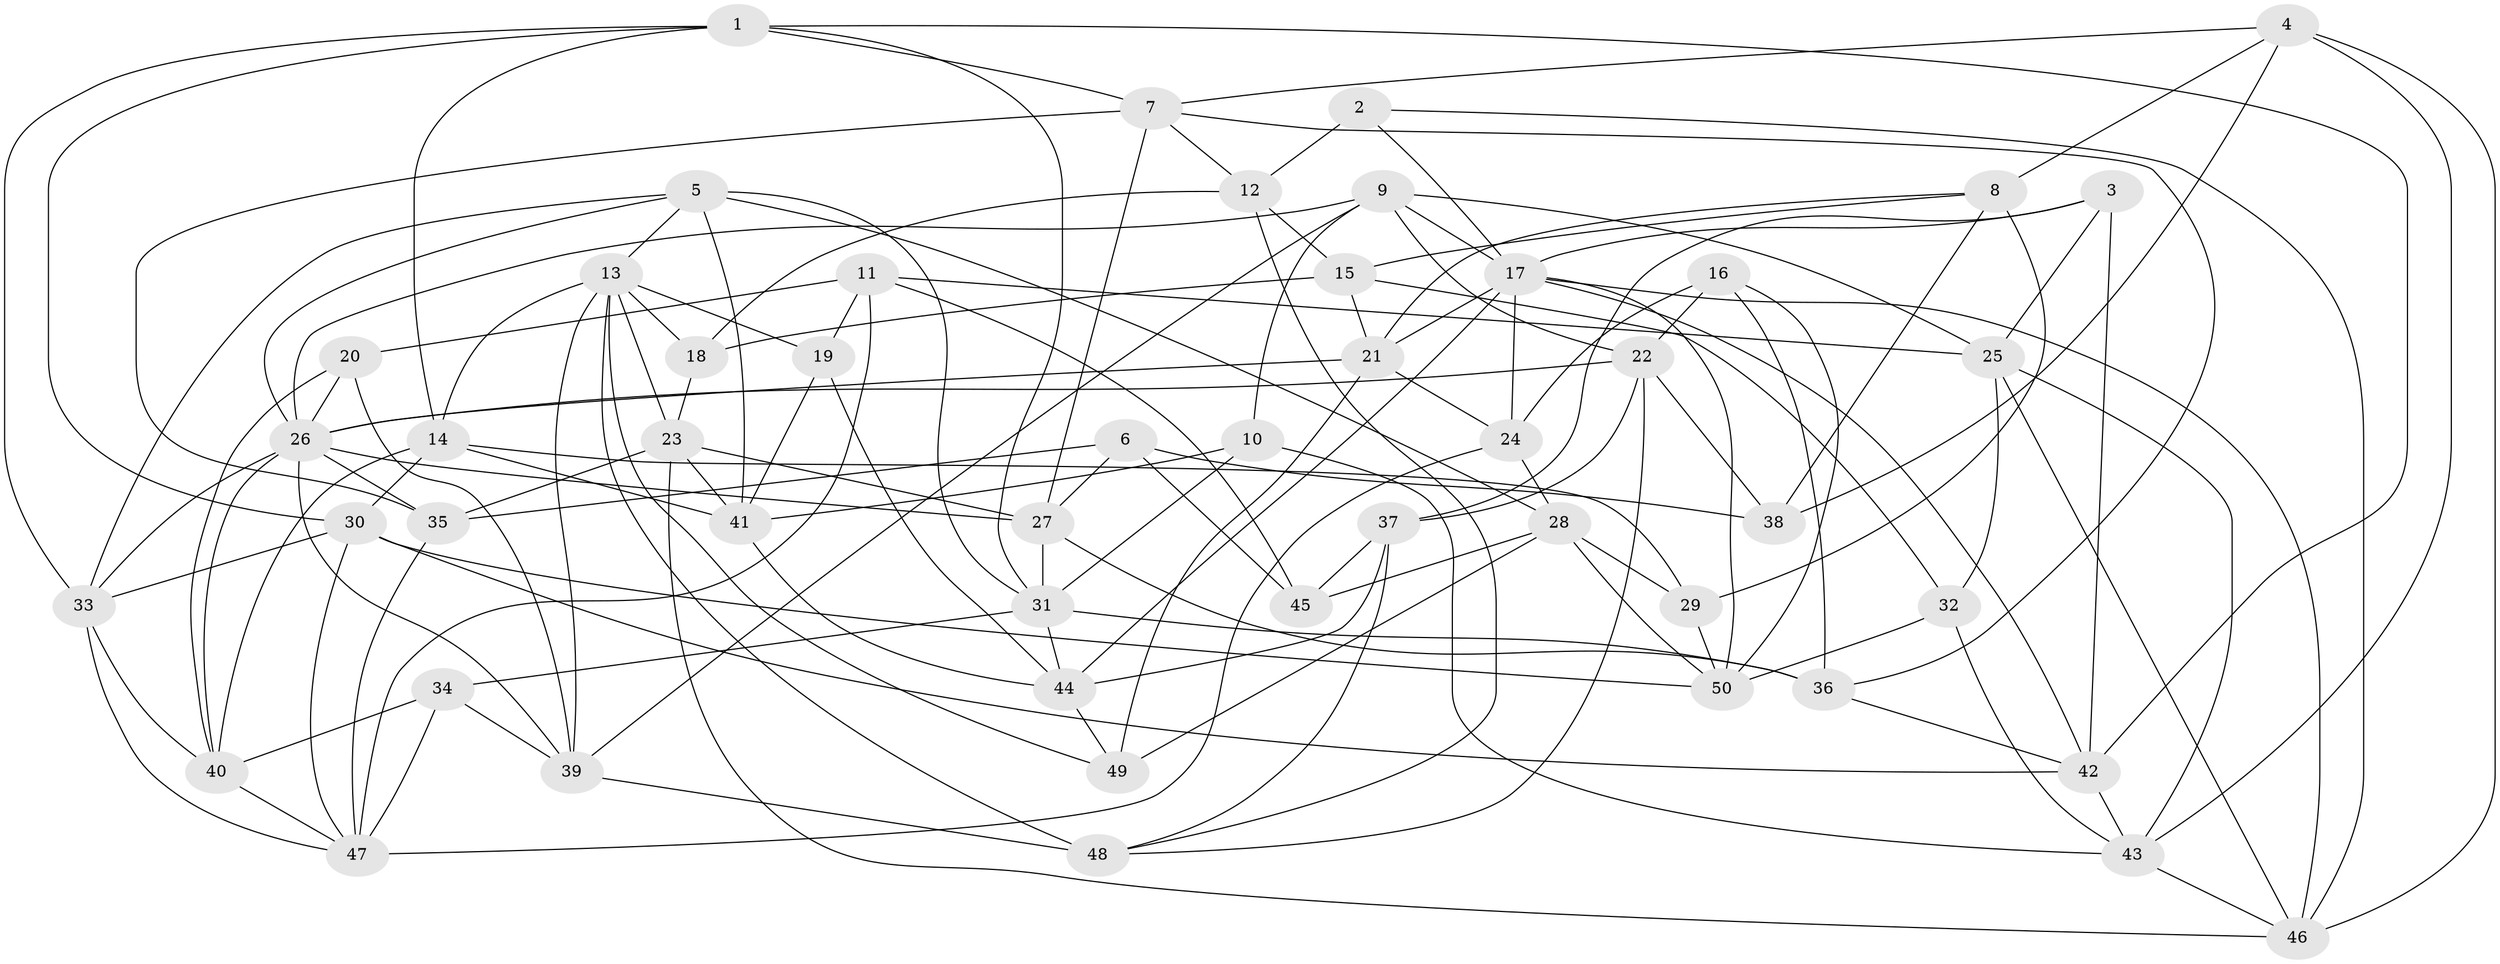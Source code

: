 // original degree distribution, {4: 1.0}
// Generated by graph-tools (version 1.1) at 2025/38/03/04/25 23:38:19]
// undirected, 50 vertices, 136 edges
graph export_dot {
  node [color=gray90,style=filled];
  1;
  2;
  3;
  4;
  5;
  6;
  7;
  8;
  9;
  10;
  11;
  12;
  13;
  14;
  15;
  16;
  17;
  18;
  19;
  20;
  21;
  22;
  23;
  24;
  25;
  26;
  27;
  28;
  29;
  30;
  31;
  32;
  33;
  34;
  35;
  36;
  37;
  38;
  39;
  40;
  41;
  42;
  43;
  44;
  45;
  46;
  47;
  48;
  49;
  50;
  1 -- 7 [weight=1.0];
  1 -- 14 [weight=1.0];
  1 -- 30 [weight=1.0];
  1 -- 31 [weight=1.0];
  1 -- 33 [weight=1.0];
  1 -- 42 [weight=1.0];
  2 -- 12 [weight=2.0];
  2 -- 17 [weight=1.0];
  2 -- 46 [weight=1.0];
  3 -- 17 [weight=1.0];
  3 -- 25 [weight=1.0];
  3 -- 37 [weight=1.0];
  3 -- 42 [weight=1.0];
  4 -- 7 [weight=1.0];
  4 -- 8 [weight=2.0];
  4 -- 38 [weight=1.0];
  4 -- 43 [weight=1.0];
  4 -- 46 [weight=1.0];
  5 -- 13 [weight=1.0];
  5 -- 26 [weight=1.0];
  5 -- 28 [weight=1.0];
  5 -- 31 [weight=1.0];
  5 -- 33 [weight=1.0];
  5 -- 41 [weight=1.0];
  6 -- 27 [weight=1.0];
  6 -- 35 [weight=2.0];
  6 -- 38 [weight=1.0];
  6 -- 45 [weight=2.0];
  7 -- 12 [weight=1.0];
  7 -- 27 [weight=1.0];
  7 -- 35 [weight=1.0];
  7 -- 36 [weight=1.0];
  8 -- 15 [weight=1.0];
  8 -- 21 [weight=1.0];
  8 -- 29 [weight=1.0];
  8 -- 38 [weight=1.0];
  9 -- 10 [weight=1.0];
  9 -- 17 [weight=1.0];
  9 -- 22 [weight=1.0];
  9 -- 25 [weight=1.0];
  9 -- 26 [weight=1.0];
  9 -- 39 [weight=1.0];
  10 -- 31 [weight=1.0];
  10 -- 41 [weight=1.0];
  10 -- 43 [weight=1.0];
  11 -- 19 [weight=1.0];
  11 -- 20 [weight=1.0];
  11 -- 25 [weight=1.0];
  11 -- 45 [weight=1.0];
  11 -- 47 [weight=2.0];
  12 -- 15 [weight=1.0];
  12 -- 18 [weight=1.0];
  12 -- 48 [weight=1.0];
  13 -- 14 [weight=1.0];
  13 -- 18 [weight=2.0];
  13 -- 19 [weight=1.0];
  13 -- 23 [weight=1.0];
  13 -- 39 [weight=1.0];
  13 -- 48 [weight=2.0];
  13 -- 49 [weight=1.0];
  14 -- 29 [weight=1.0];
  14 -- 30 [weight=1.0];
  14 -- 40 [weight=1.0];
  14 -- 41 [weight=1.0];
  15 -- 18 [weight=2.0];
  15 -- 21 [weight=1.0];
  15 -- 32 [weight=1.0];
  16 -- 22 [weight=1.0];
  16 -- 24 [weight=1.0];
  16 -- 36 [weight=1.0];
  16 -- 50 [weight=1.0];
  17 -- 21 [weight=1.0];
  17 -- 24 [weight=2.0];
  17 -- 42 [weight=1.0];
  17 -- 44 [weight=1.0];
  17 -- 46 [weight=1.0];
  17 -- 50 [weight=1.0];
  18 -- 23 [weight=1.0];
  19 -- 41 [weight=1.0];
  19 -- 44 [weight=1.0];
  20 -- 26 [weight=1.0];
  20 -- 39 [weight=1.0];
  20 -- 40 [weight=1.0];
  21 -- 24 [weight=1.0];
  21 -- 26 [weight=1.0];
  21 -- 49 [weight=1.0];
  22 -- 26 [weight=1.0];
  22 -- 37 [weight=1.0];
  22 -- 38 [weight=1.0];
  22 -- 48 [weight=1.0];
  23 -- 27 [weight=1.0];
  23 -- 35 [weight=1.0];
  23 -- 41 [weight=1.0];
  23 -- 46 [weight=1.0];
  24 -- 28 [weight=1.0];
  24 -- 47 [weight=1.0];
  25 -- 32 [weight=1.0];
  25 -- 43 [weight=1.0];
  25 -- 46 [weight=1.0];
  26 -- 27 [weight=1.0];
  26 -- 33 [weight=1.0];
  26 -- 35 [weight=1.0];
  26 -- 39 [weight=1.0];
  26 -- 40 [weight=1.0];
  27 -- 31 [weight=1.0];
  27 -- 36 [weight=1.0];
  28 -- 29 [weight=1.0];
  28 -- 45 [weight=1.0];
  28 -- 49 [weight=1.0];
  28 -- 50 [weight=1.0];
  29 -- 50 [weight=1.0];
  30 -- 33 [weight=1.0];
  30 -- 42 [weight=1.0];
  30 -- 47 [weight=1.0];
  30 -- 50 [weight=1.0];
  31 -- 34 [weight=1.0];
  31 -- 36 [weight=2.0];
  31 -- 44 [weight=1.0];
  32 -- 43 [weight=1.0];
  32 -- 50 [weight=1.0];
  33 -- 40 [weight=1.0];
  33 -- 47 [weight=1.0];
  34 -- 39 [weight=1.0];
  34 -- 40 [weight=1.0];
  34 -- 47 [weight=1.0];
  35 -- 47 [weight=1.0];
  36 -- 42 [weight=1.0];
  37 -- 44 [weight=1.0];
  37 -- 45 [weight=2.0];
  37 -- 48 [weight=1.0];
  39 -- 48 [weight=1.0];
  40 -- 47 [weight=1.0];
  41 -- 44 [weight=1.0];
  42 -- 43 [weight=1.0];
  43 -- 46 [weight=1.0];
  44 -- 49 [weight=1.0];
}
